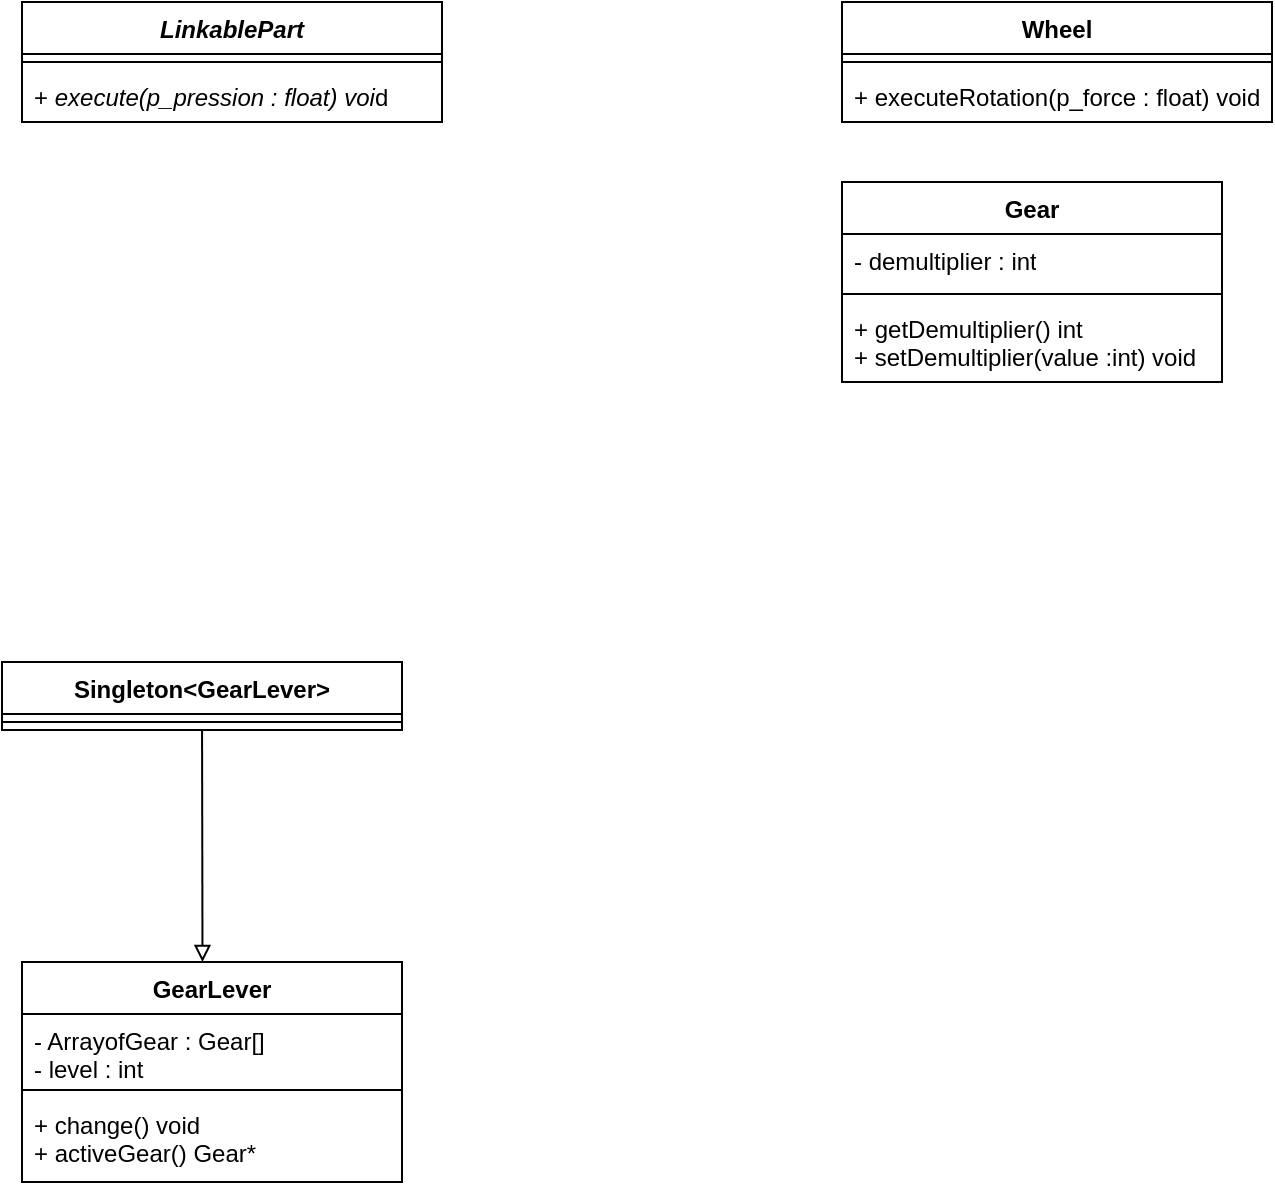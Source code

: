<mxfile version="24.2.2" type="github">
  <diagram name="Page-1" id="B3CcCInA8l2yjE8N1OzU">
    <mxGraphModel dx="527" dy="631" grid="1" gridSize="10" guides="1" tooltips="1" connect="1" arrows="1" fold="1" page="1" pageScale="1" pageWidth="850" pageHeight="1100" math="0" shadow="0">
      <root>
        <mxCell id="0" />
        <mxCell id="1" parent="0" />
        <mxCell id="MKhmQEv8nzhK21kq4WSF-2" value="&lt;i&gt;&lt;b&gt;LinkablePart&lt;/b&gt;&lt;/i&gt;" style="swimlane;fontStyle=1;align=center;verticalAlign=top;childLayout=stackLayout;horizontal=1;startSize=26;horizontalStack=0;resizeParent=1;resizeParentMax=0;resizeLast=0;collapsible=1;marginBottom=0;whiteSpace=wrap;html=1;" vertex="1" parent="1">
          <mxGeometry x="60" y="40" width="210" height="60" as="geometry" />
        </mxCell>
        <mxCell id="MKhmQEv8nzhK21kq4WSF-4" value="" style="line;strokeWidth=1;fillColor=none;align=left;verticalAlign=middle;spacingTop=-1;spacingLeft=3;spacingRight=3;rotatable=0;labelPosition=right;points=[];portConstraint=eastwest;strokeColor=inherit;" vertex="1" parent="MKhmQEv8nzhK21kq4WSF-2">
          <mxGeometry y="26" width="210" height="8" as="geometry" />
        </mxCell>
        <mxCell id="MKhmQEv8nzhK21kq4WSF-5" value="&lt;font style=&quot;font-size: 12px;&quot;&gt;+ &lt;i&gt;execute(p_pression : float) voi&lt;/i&gt;d &lt;br&gt;&lt;/font&gt;" style="text;strokeColor=none;fillColor=none;align=left;verticalAlign=top;spacingLeft=4;spacingRight=4;overflow=hidden;rotatable=0;points=[[0,0.5],[1,0.5]];portConstraint=eastwest;whiteSpace=wrap;html=1;" vertex="1" parent="MKhmQEv8nzhK21kq4WSF-2">
          <mxGeometry y="34" width="210" height="26" as="geometry" />
        </mxCell>
        <mxCell id="MKhmQEv8nzhK21kq4WSF-6" value="Wheel" style="swimlane;fontStyle=1;align=center;verticalAlign=top;childLayout=stackLayout;horizontal=1;startSize=26;horizontalStack=0;resizeParent=1;resizeParentMax=0;resizeLast=0;collapsible=1;marginBottom=0;whiteSpace=wrap;html=1;" vertex="1" parent="1">
          <mxGeometry x="470" y="40" width="215" height="60" as="geometry" />
        </mxCell>
        <mxCell id="MKhmQEv8nzhK21kq4WSF-8" value="" style="line;strokeWidth=1;fillColor=none;align=left;verticalAlign=middle;spacingTop=-1;spacingLeft=3;spacingRight=3;rotatable=0;labelPosition=right;points=[];portConstraint=eastwest;strokeColor=inherit;" vertex="1" parent="MKhmQEv8nzhK21kq4WSF-6">
          <mxGeometry y="26" width="215" height="8" as="geometry" />
        </mxCell>
        <mxCell id="MKhmQEv8nzhK21kq4WSF-9" value="+ executeRotation(p_force : float) void" style="text;strokeColor=none;fillColor=none;align=left;verticalAlign=top;spacingLeft=4;spacingRight=4;overflow=hidden;rotatable=0;points=[[0,0.5],[1,0.5]];portConstraint=eastwest;whiteSpace=wrap;html=1;" vertex="1" parent="MKhmQEv8nzhK21kq4WSF-6">
          <mxGeometry y="34" width="215" height="26" as="geometry" />
        </mxCell>
        <mxCell id="MKhmQEv8nzhK21kq4WSF-11" value="Gear" style="swimlane;fontStyle=1;align=center;verticalAlign=top;childLayout=stackLayout;horizontal=1;startSize=26;horizontalStack=0;resizeParent=1;resizeParentMax=0;resizeLast=0;collapsible=1;marginBottom=0;whiteSpace=wrap;html=1;" vertex="1" parent="1">
          <mxGeometry x="470" y="130" width="190" height="100" as="geometry" />
        </mxCell>
        <mxCell id="MKhmQEv8nzhK21kq4WSF-12" value="- demultiplier : int" style="text;strokeColor=none;fillColor=none;align=left;verticalAlign=top;spacingLeft=4;spacingRight=4;overflow=hidden;rotatable=0;points=[[0,0.5],[1,0.5]];portConstraint=eastwest;whiteSpace=wrap;html=1;" vertex="1" parent="MKhmQEv8nzhK21kq4WSF-11">
          <mxGeometry y="26" width="190" height="26" as="geometry" />
        </mxCell>
        <mxCell id="MKhmQEv8nzhK21kq4WSF-13" value="" style="line;strokeWidth=1;fillColor=none;align=left;verticalAlign=middle;spacingTop=-1;spacingLeft=3;spacingRight=3;rotatable=0;labelPosition=right;points=[];portConstraint=eastwest;strokeColor=inherit;" vertex="1" parent="MKhmQEv8nzhK21kq4WSF-11">
          <mxGeometry y="52" width="190" height="8" as="geometry" />
        </mxCell>
        <mxCell id="MKhmQEv8nzhK21kq4WSF-14" value="+ getDemultiplier() int &lt;div&gt;+ setDemultiplier(value :int) void &lt;br&gt;&lt;/div&gt;" style="text;strokeColor=none;fillColor=none;align=left;verticalAlign=top;spacingLeft=4;spacingRight=4;overflow=hidden;rotatable=0;points=[[0,0.5],[1,0.5]];portConstraint=eastwest;whiteSpace=wrap;html=1;" vertex="1" parent="MKhmQEv8nzhK21kq4WSF-11">
          <mxGeometry y="60" width="190" height="40" as="geometry" />
        </mxCell>
        <mxCell id="MKhmQEv8nzhK21kq4WSF-15" value="GearLever" style="swimlane;fontStyle=1;align=center;verticalAlign=top;childLayout=stackLayout;horizontal=1;startSize=26;horizontalStack=0;resizeParent=1;resizeParentMax=0;resizeLast=0;collapsible=1;marginBottom=0;whiteSpace=wrap;html=1;" vertex="1" parent="1">
          <mxGeometry x="60" y="520" width="190" height="110" as="geometry" />
        </mxCell>
        <mxCell id="MKhmQEv8nzhK21kq4WSF-16" value="&lt;div&gt;- ArrayofGear : Gear[]&lt;/div&gt;&lt;div&gt;- level : int &lt;br&gt;&lt;/div&gt;" style="text;strokeColor=none;fillColor=none;align=left;verticalAlign=top;spacingLeft=4;spacingRight=4;overflow=hidden;rotatable=0;points=[[0,0.5],[1,0.5]];portConstraint=eastwest;whiteSpace=wrap;html=1;" vertex="1" parent="MKhmQEv8nzhK21kq4WSF-15">
          <mxGeometry y="26" width="190" height="34" as="geometry" />
        </mxCell>
        <mxCell id="MKhmQEv8nzhK21kq4WSF-17" value="" style="line;strokeWidth=1;fillColor=none;align=left;verticalAlign=middle;spacingTop=-1;spacingLeft=3;spacingRight=3;rotatable=0;labelPosition=right;points=[];portConstraint=eastwest;strokeColor=inherit;" vertex="1" parent="MKhmQEv8nzhK21kq4WSF-15">
          <mxGeometry y="60" width="190" height="8" as="geometry" />
        </mxCell>
        <mxCell id="MKhmQEv8nzhK21kq4WSF-18" value="&lt;div&gt;+ change() void&lt;br&gt;&lt;/div&gt;&lt;div&gt;+ activeGear() Gear*&lt;br&gt;&lt;/div&gt;" style="text;strokeColor=none;fillColor=none;align=left;verticalAlign=top;spacingLeft=4;spacingRight=4;overflow=hidden;rotatable=0;points=[[0,0.5],[1,0.5]];portConstraint=eastwest;whiteSpace=wrap;html=1;" vertex="1" parent="MKhmQEv8nzhK21kq4WSF-15">
          <mxGeometry y="68" width="190" height="42" as="geometry" />
        </mxCell>
        <mxCell id="MKhmQEv8nzhK21kq4WSF-25" value="Singleton&amp;lt;GearLever&amp;gt;" style="swimlane;fontStyle=1;align=center;verticalAlign=top;childLayout=stackLayout;horizontal=1;startSize=26;horizontalStack=0;resizeParent=1;resizeParentMax=0;resizeLast=0;collapsible=1;marginBottom=0;whiteSpace=wrap;html=1;" vertex="1" parent="1">
          <mxGeometry x="50" y="370" width="200" height="34" as="geometry" />
        </mxCell>
        <mxCell id="MKhmQEv8nzhK21kq4WSF-27" value="" style="line;strokeWidth=1;fillColor=none;align=left;verticalAlign=middle;spacingTop=-1;spacingLeft=3;spacingRight=3;rotatable=0;labelPosition=right;points=[];portConstraint=eastwest;strokeColor=inherit;" vertex="1" parent="MKhmQEv8nzhK21kq4WSF-25">
          <mxGeometry y="26" width="200" height="8" as="geometry" />
        </mxCell>
        <mxCell id="MKhmQEv8nzhK21kq4WSF-32" style="rounded=0;orthogonalLoop=1;jettySize=auto;html=1;entryX=0.475;entryY=0;entryDx=0;entryDy=0;entryPerimeter=0;endArrow=block;endFill=0;strokeWidth=1;curved=0;" edge="1" parent="1" source="MKhmQEv8nzhK21kq4WSF-25" target="MKhmQEv8nzhK21kq4WSF-15">
          <mxGeometry relative="1" as="geometry" />
        </mxCell>
      </root>
    </mxGraphModel>
  </diagram>
</mxfile>
